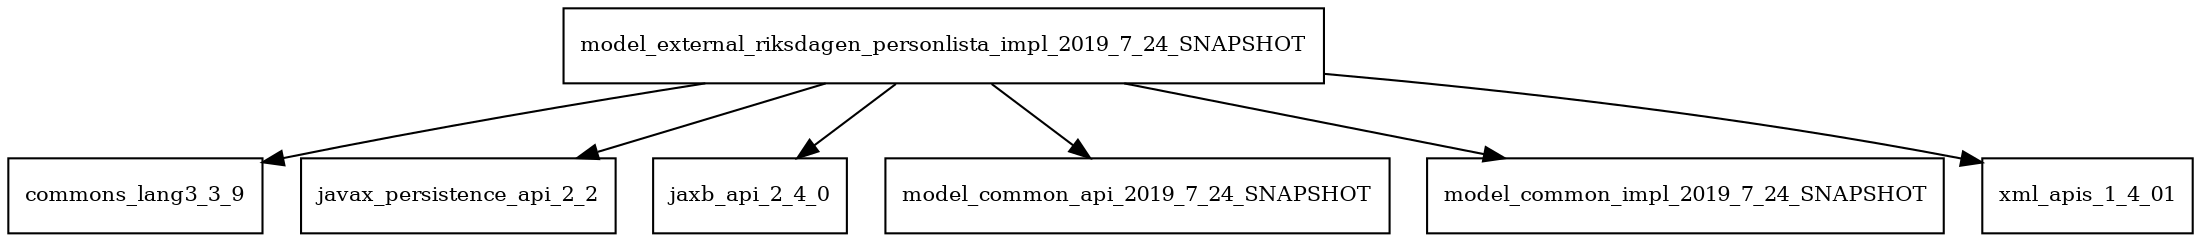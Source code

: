 digraph model_external_riksdagen_personlista_impl_2019_7_24_SNAPSHOT_dependencies {
  node [shape = box, fontsize=10.0];
  model_external_riksdagen_personlista_impl_2019_7_24_SNAPSHOT -> commons_lang3_3_9;
  model_external_riksdagen_personlista_impl_2019_7_24_SNAPSHOT -> javax_persistence_api_2_2;
  model_external_riksdagen_personlista_impl_2019_7_24_SNAPSHOT -> jaxb_api_2_4_0;
  model_external_riksdagen_personlista_impl_2019_7_24_SNAPSHOT -> model_common_api_2019_7_24_SNAPSHOT;
  model_external_riksdagen_personlista_impl_2019_7_24_SNAPSHOT -> model_common_impl_2019_7_24_SNAPSHOT;
  model_external_riksdagen_personlista_impl_2019_7_24_SNAPSHOT -> xml_apis_1_4_01;
}
